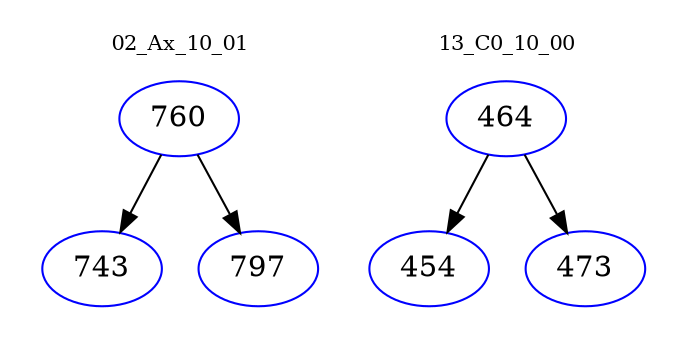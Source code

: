 digraph{
subgraph cluster_0 {
color = white
label = "02_Ax_10_01";
fontsize=10;
T0_760 [label="760", color="blue"]
T0_760 -> T0_743 [color="black"]
T0_743 [label="743", color="blue"]
T0_760 -> T0_797 [color="black"]
T0_797 [label="797", color="blue"]
}
subgraph cluster_1 {
color = white
label = "13_C0_10_00";
fontsize=10;
T1_464 [label="464", color="blue"]
T1_464 -> T1_454 [color="black"]
T1_454 [label="454", color="blue"]
T1_464 -> T1_473 [color="black"]
T1_473 [label="473", color="blue"]
}
}
